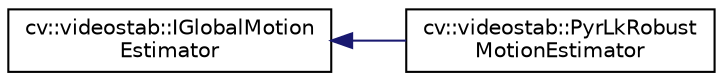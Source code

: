 digraph "Graphical Class Hierarchy"
{
 // LATEX_PDF_SIZE
  edge [fontname="Helvetica",fontsize="10",labelfontname="Helvetica",labelfontsize="10"];
  node [fontname="Helvetica",fontsize="10",shape=record];
  rankdir="LR";
  Node0 [label="cv::videostab::IGlobalMotion\lEstimator",height=0.2,width=0.4,color="black", fillcolor="white", style="filled",URL="$classcv_1_1videostab_1_1_i_global_motion_estimator.html",tooltip=" "];
  Node0 -> Node1 [dir="back",color="midnightblue",fontsize="10",style="solid",fontname="Helvetica"];
  Node1 [label="cv::videostab::PyrLkRobust\lMotionEstimator",height=0.2,width=0.4,color="black", fillcolor="white", style="filled",URL="$classcv_1_1videostab_1_1_pyr_lk_robust_motion_estimator.html",tooltip=" "];
}
